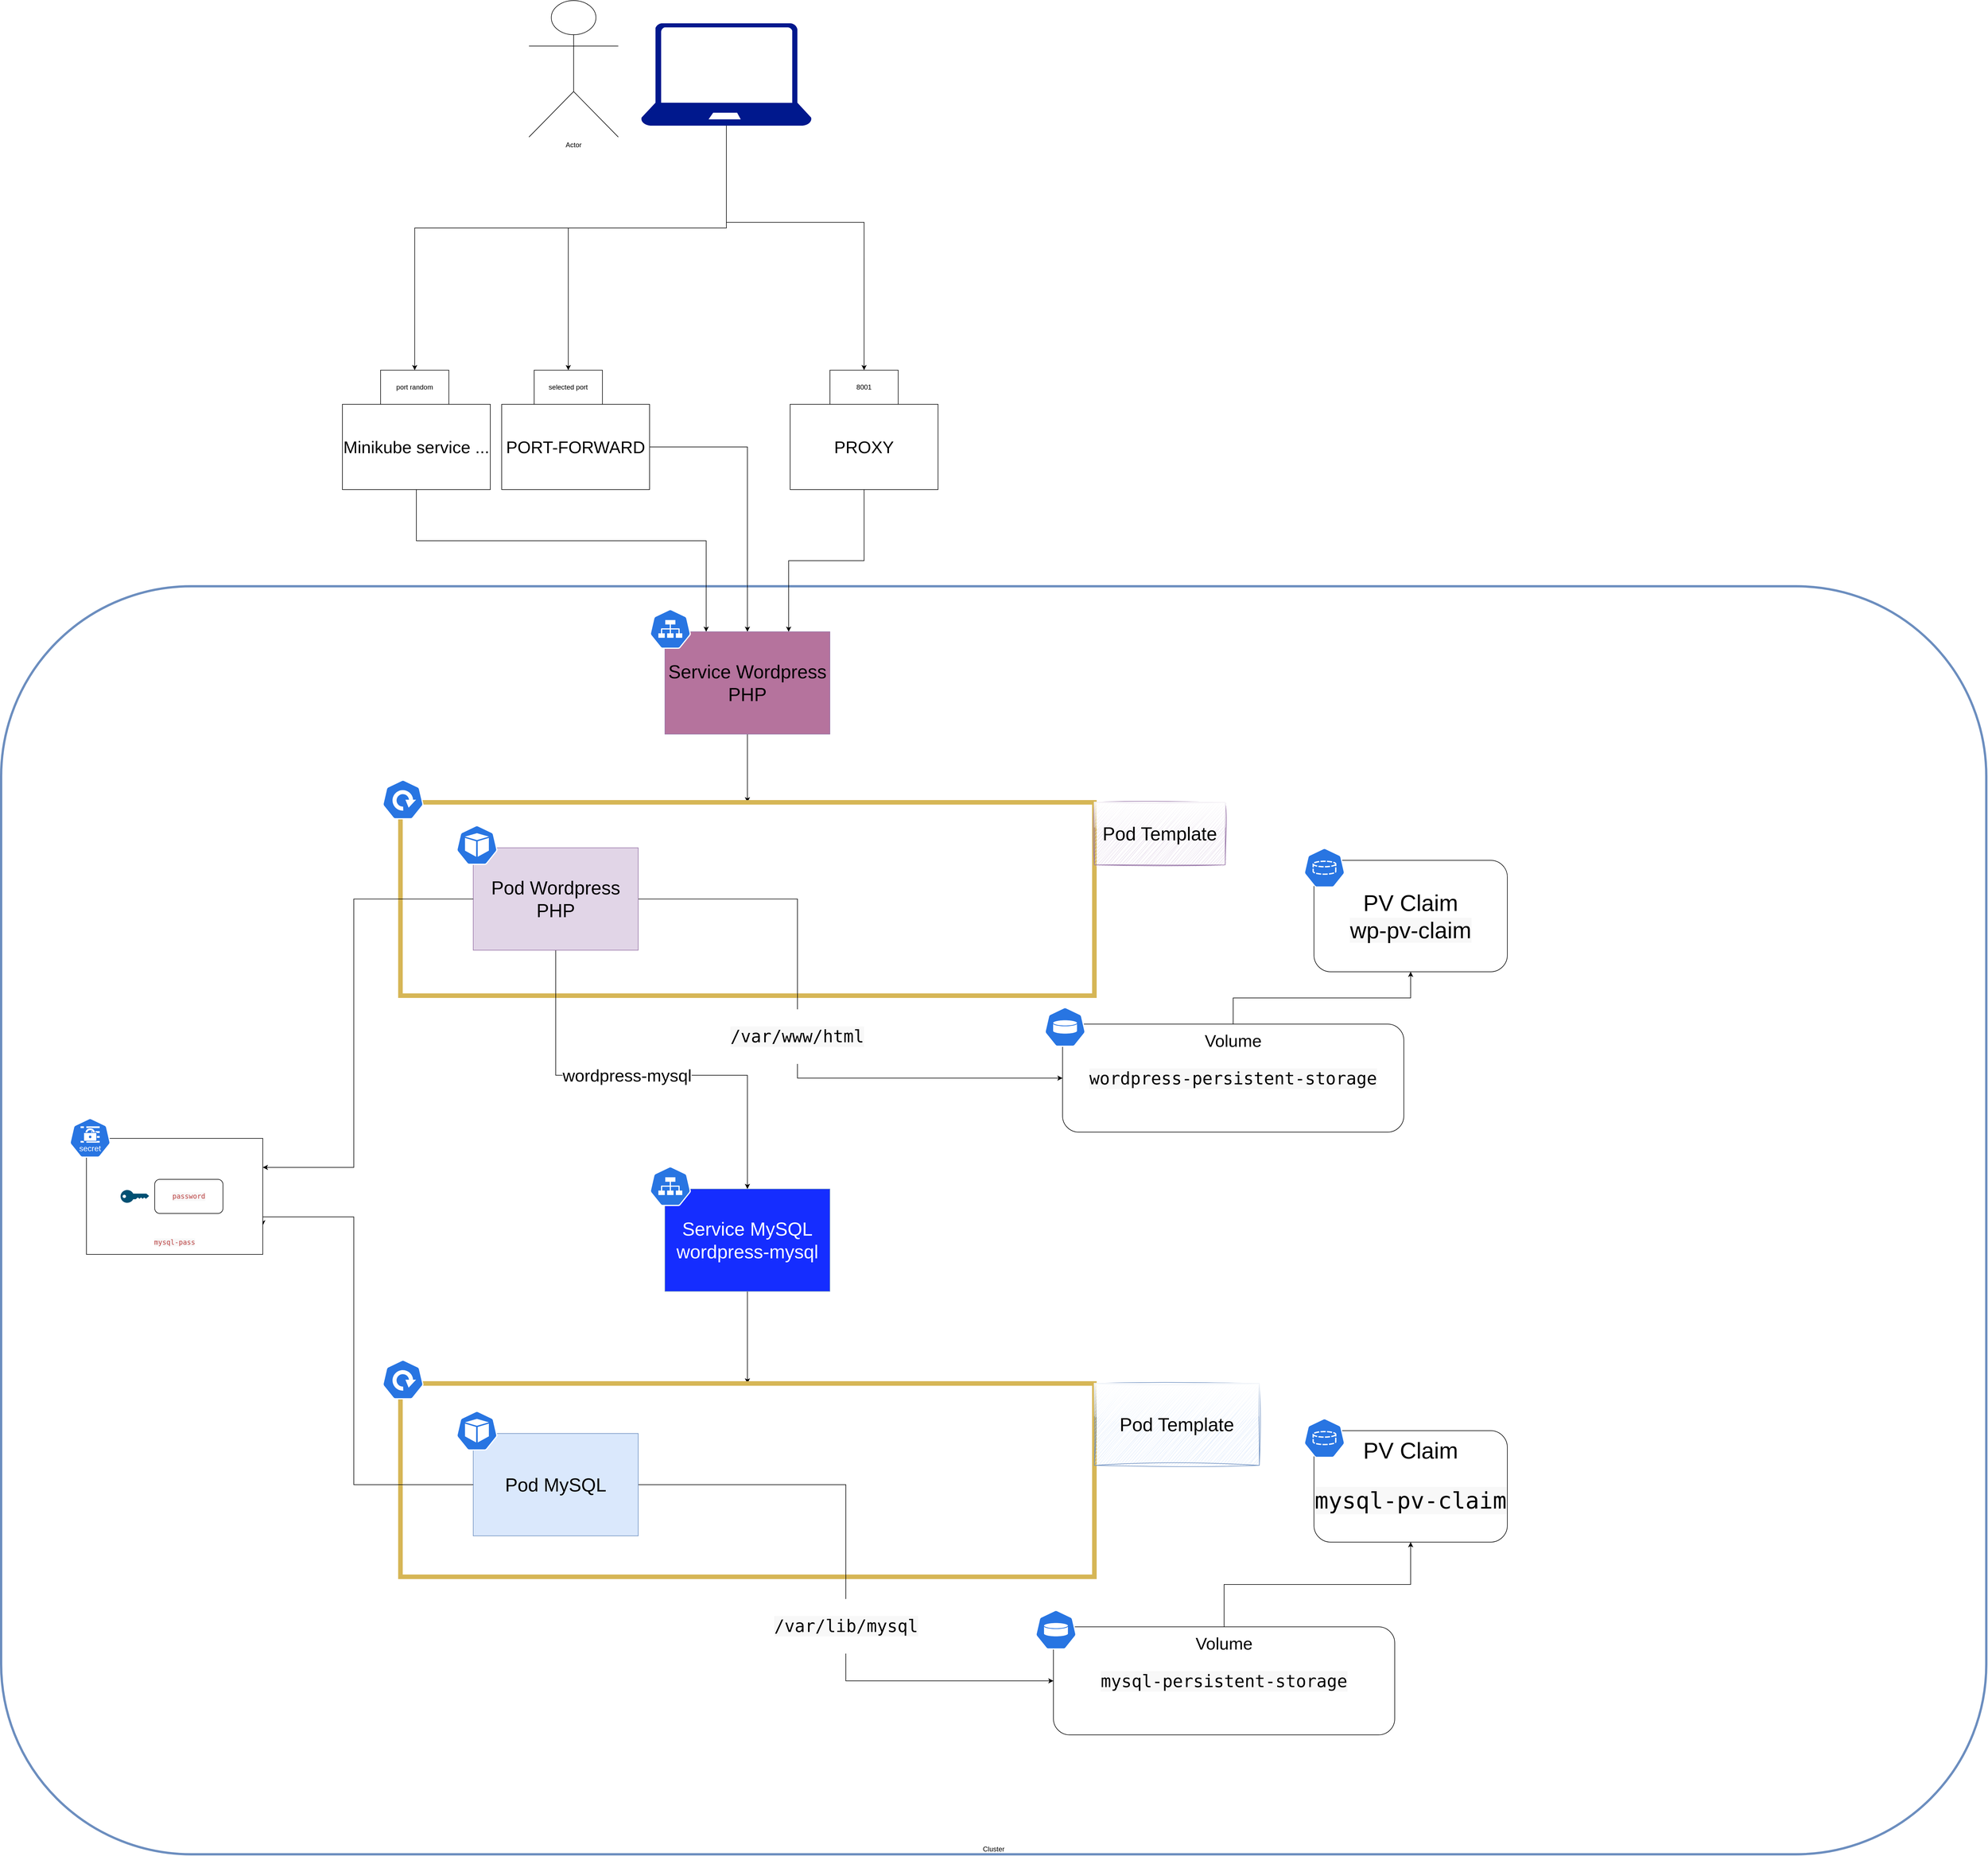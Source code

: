 <mxfile version="27.0.9">
  <diagram name="Page-1" id="viqczqShVoEzVBy3qoHJ">
    <mxGraphModel dx="2963" dy="5275" grid="1" gridSize="10" guides="1" tooltips="1" connect="1" arrows="1" fold="1" page="1" pageScale="1" pageWidth="1169" pageHeight="827" math="0" shadow="0">
      <root>
        <mxCell id="0" />
        <mxCell id="1" parent="0" />
        <mxCell id="2mbNPDo5h_TuIW9_OA9t-41" value="Cluster" style="rounded=1;whiteSpace=wrap;html=1;fillColor=none;strokeColor=#6c8ebf;strokeWidth=4;verticalAlign=bottom;" vertex="1" parent="1">
          <mxGeometry x="2180" y="-1100" width="3490" height="2230" as="geometry" />
        </mxCell>
        <mxCell id="2mbNPDo5h_TuIW9_OA9t-47" style="edgeStyle=orthogonalEdgeStyle;rounded=0;orthogonalLoop=1;jettySize=auto;html=1;entryX=0.75;entryY=0;entryDx=0;entryDy=0;" edge="1" parent="1" source="DeHTJNHGIXKyEyiTh7xm-11" target="2mbNPDo5h_TuIW9_OA9t-1">
          <mxGeometry relative="1" as="geometry" />
        </mxCell>
        <mxCell id="DeHTJNHGIXKyEyiTh7xm-11" value="PROXY" style="rounded=0;whiteSpace=wrap;html=1;fontSize=30;" parent="1" vertex="1">
          <mxGeometry x="3567.08" y="-1420" width="260" height="150" as="geometry" />
        </mxCell>
        <mxCell id="DeHTJNHGIXKyEyiTh7xm-12" value="8001" style="rounded=0;whiteSpace=wrap;html=1;" parent="1" vertex="1">
          <mxGeometry x="3637.08" y="-1480" width="120" height="60" as="geometry" />
        </mxCell>
        <mxCell id="DeHTJNHGIXKyEyiTh7xm-26" value="Actor" style="shape=umlActor;verticalLabelPosition=bottom;verticalAlign=top;html=1;outlineConnect=0;" parent="1" vertex="1">
          <mxGeometry x="3107.96" y="-2130" width="157" height="240" as="geometry" />
        </mxCell>
        <mxCell id="2mbNPDo5h_TuIW9_OA9t-42" style="edgeStyle=orthogonalEdgeStyle;rounded=0;orthogonalLoop=1;jettySize=auto;html=1;entryX=0.5;entryY=0;entryDx=0;entryDy=0;" edge="1" parent="1" source="DeHTJNHGIXKyEyiTh7xm-27" target="D6wJzif5LY3Q9ZG8cFxP-8">
          <mxGeometry relative="1" as="geometry">
            <Array as="points">
              <mxPoint x="3455" y="-1730" />
              <mxPoint x="2907" y="-1730" />
            </Array>
          </mxGeometry>
        </mxCell>
        <mxCell id="2mbNPDo5h_TuIW9_OA9t-43" style="edgeStyle=orthogonalEdgeStyle;rounded=0;orthogonalLoop=1;jettySize=auto;html=1;entryX=0.5;entryY=0;entryDx=0;entryDy=0;" edge="1" parent="1" source="DeHTJNHGIXKyEyiTh7xm-27" target="D6wJzif5LY3Q9ZG8cFxP-7">
          <mxGeometry relative="1" as="geometry">
            <Array as="points">
              <mxPoint x="3455" y="-1730" />
              <mxPoint x="3177" y="-1730" />
            </Array>
          </mxGeometry>
        </mxCell>
        <mxCell id="2mbNPDo5h_TuIW9_OA9t-44" style="edgeStyle=orthogonalEdgeStyle;rounded=0;orthogonalLoop=1;jettySize=auto;html=1;entryX=0.5;entryY=0;entryDx=0;entryDy=0;" edge="1" parent="1" source="DeHTJNHGIXKyEyiTh7xm-27" target="DeHTJNHGIXKyEyiTh7xm-12">
          <mxGeometry relative="1" as="geometry">
            <Array as="points">
              <mxPoint x="3455" y="-1740" />
              <mxPoint x="3697" y="-1740" />
            </Array>
          </mxGeometry>
        </mxCell>
        <mxCell id="DeHTJNHGIXKyEyiTh7xm-27" value="" style="sketch=0;aspect=fixed;pointerEvents=1;shadow=0;dashed=0;html=1;strokeColor=none;labelPosition=center;verticalLabelPosition=bottom;verticalAlign=top;align=center;fillColor=#00188D;shape=mxgraph.azure.laptop" parent="1" vertex="1">
          <mxGeometry x="3304.96" y="-2090" width="300" height="180" as="geometry" />
        </mxCell>
        <mxCell id="2mbNPDo5h_TuIW9_OA9t-46" style="edgeStyle=orthogonalEdgeStyle;rounded=0;orthogonalLoop=1;jettySize=auto;html=1;entryX=0.5;entryY=0;entryDx=0;entryDy=0;" edge="1" parent="1" source="D6wJzif5LY3Q9ZG8cFxP-5" target="2mbNPDo5h_TuIW9_OA9t-1">
          <mxGeometry relative="1" as="geometry" />
        </mxCell>
        <mxCell id="D6wJzif5LY3Q9ZG8cFxP-5" value="PORT-FORWARD" style="rounded=0;whiteSpace=wrap;html=1;fontSize=30;" parent="1" vertex="1">
          <mxGeometry x="3060" y="-1420" width="260" height="150" as="geometry" />
        </mxCell>
        <mxCell id="2mbNPDo5h_TuIW9_OA9t-45" style="edgeStyle=orthogonalEdgeStyle;rounded=0;orthogonalLoop=1;jettySize=auto;html=1;entryX=0.25;entryY=0;entryDx=0;entryDy=0;" edge="1" parent="1" source="D6wJzif5LY3Q9ZG8cFxP-6" target="2mbNPDo5h_TuIW9_OA9t-1">
          <mxGeometry relative="1" as="geometry">
            <mxPoint x="3490" y="-1170.0" as="targetPoint" />
            <Array as="points">
              <mxPoint x="2910" y="-1180" />
              <mxPoint x="3420" y="-1180" />
            </Array>
          </mxGeometry>
        </mxCell>
        <mxCell id="D6wJzif5LY3Q9ZG8cFxP-6" value="Minikube service ..." style="rounded=0;whiteSpace=wrap;html=1;fontSize=30;" parent="1" vertex="1">
          <mxGeometry x="2780" y="-1420" width="260" height="150" as="geometry" />
        </mxCell>
        <mxCell id="D6wJzif5LY3Q9ZG8cFxP-7" value="selected port" style="rounded=0;whiteSpace=wrap;html=1;" parent="1" vertex="1">
          <mxGeometry x="3117.08" y="-1480" width="120" height="60" as="geometry" />
        </mxCell>
        <mxCell id="D6wJzif5LY3Q9ZG8cFxP-8" value="port random" style="rounded=0;whiteSpace=wrap;html=1;" parent="1" vertex="1">
          <mxGeometry x="2847.08" y="-1480" width="120" height="60" as="geometry" />
        </mxCell>
        <mxCell id="2mbNPDo5h_TuIW9_OA9t-5" style="edgeStyle=orthogonalEdgeStyle;rounded=0;orthogonalLoop=1;jettySize=auto;html=1;entryX=0.5;entryY=0;entryDx=0;entryDy=0;" edge="1" parent="1" source="2mbNPDo5h_TuIW9_OA9t-1" target="2mbNPDo5h_TuIW9_OA9t-2">
          <mxGeometry relative="1" as="geometry" />
        </mxCell>
        <mxCell id="2mbNPDo5h_TuIW9_OA9t-1" value="&lt;span style=&quot;font-size: 33px;&quot;&gt;Service Wordpress PHP&lt;/span&gt;" style="rounded=0;whiteSpace=wrap;html=1;fillColor=#B5739D;strokeColor=#9673a6;" vertex="1" parent="1">
          <mxGeometry x="3347" y="-1020" width="290" height="180" as="geometry" />
        </mxCell>
        <mxCell id="2mbNPDo5h_TuIW9_OA9t-2" value="" style="rounded=0;whiteSpace=wrap;html=1;fillColor=none;strokeColor=#d6b656;strokeWidth=8;" vertex="1" parent="1">
          <mxGeometry x="2882" y="-720" width="1220" height="340" as="geometry" />
        </mxCell>
        <mxCell id="2mbNPDo5h_TuIW9_OA9t-3" value="&lt;span style=&quot;font-size: 33px;&quot;&gt;Pod Template&lt;/span&gt;" style="rounded=0;whiteSpace=wrap;html=1;fillColor=#e1d5e7;strokeColor=#9673a6;glass=1;sketch=1;curveFitting=1;jiggle=2;" vertex="1" parent="1">
          <mxGeometry x="4102" y="-720" width="230" height="110" as="geometry" />
        </mxCell>
        <mxCell id="2mbNPDo5h_TuIW9_OA9t-15" style="edgeStyle=orthogonalEdgeStyle;rounded=0;orthogonalLoop=1;jettySize=auto;html=1;entryX=0.5;entryY=0;entryDx=0;entryDy=0;" edge="1" parent="1" source="2mbNPDo5h_TuIW9_OA9t-4" target="2mbNPDo5h_TuIW9_OA9t-8">
          <mxGeometry relative="1" as="geometry">
            <Array as="points">
              <mxPoint x="3155" y="-240" />
              <mxPoint x="3492" y="-240" />
            </Array>
          </mxGeometry>
        </mxCell>
        <mxCell id="2mbNPDo5h_TuIW9_OA9t-16" value="wordpress-mysql" style="edgeLabel;html=1;align=center;verticalAlign=middle;resizable=0;points=[];fontSize=30;" vertex="1" connectable="0" parent="2mbNPDo5h_TuIW9_OA9t-15">
          <mxGeometry x="-0.09" relative="1" as="geometry">
            <mxPoint as="offset" />
          </mxGeometry>
        </mxCell>
        <mxCell id="2mbNPDo5h_TuIW9_OA9t-35" style="edgeStyle=orthogonalEdgeStyle;rounded=0;orthogonalLoop=1;jettySize=auto;html=1;entryX=0;entryY=0.5;entryDx=0;entryDy=0;" edge="1" parent="1" source="2mbNPDo5h_TuIW9_OA9t-4" target="2mbNPDo5h_TuIW9_OA9t-33">
          <mxGeometry relative="1" as="geometry">
            <Array as="points">
              <mxPoint x="3580" y="-550" />
              <mxPoint x="3580" y="-235" />
            </Array>
          </mxGeometry>
        </mxCell>
        <mxCell id="2mbNPDo5h_TuIW9_OA9t-39" value="&lt;pre tabindex=&quot;0&quot; style=&quot;background-color:#f8f8f8;-moz-tab-size:4;-o-tab-size:4;tab-size:4&quot;&gt;&lt;code class=&quot;language-yaml&quot; data-lang=&quot;yaml&quot;&gt;&lt;span style=&quot;display:flex&quot;&gt;/var/www/html&lt;span style=&quot;color:#bbb&quot;&gt;&lt;/span&gt;&lt;/span&gt;&lt;/code&gt;&lt;/pre&gt;" style="edgeLabel;html=1;align=center;verticalAlign=middle;resizable=0;points=[];fontSize=30;" vertex="1" connectable="0" parent="2mbNPDo5h_TuIW9_OA9t-35">
          <mxGeometry x="-0.021" y="-1" relative="1" as="geometry">
            <mxPoint y="1" as="offset" />
          </mxGeometry>
        </mxCell>
        <mxCell id="2mbNPDo5h_TuIW9_OA9t-4" value="&lt;span style=&quot;font-size: 33px;&quot;&gt;Pod Wordpress PHP&lt;/span&gt;" style="rounded=0;whiteSpace=wrap;html=1;fillColor=#e1d5e7;strokeColor=#9673a6;" vertex="1" parent="1">
          <mxGeometry x="3010" y="-640" width="290" height="180" as="geometry" />
        </mxCell>
        <mxCell id="2mbNPDo5h_TuIW9_OA9t-6" value="" style="aspect=fixed;sketch=0;html=1;dashed=0;whitespace=wrap;verticalLabelPosition=bottom;verticalAlign=top;fillColor=#2875E2;strokeColor=#ffffff;points=[[0.005,0.63,0],[0.1,0.2,0],[0.9,0.2,0],[0.5,0,0],[0.995,0.63,0],[0.72,0.99,0],[0.5,1,0],[0.28,0.99,0]];shape=mxgraph.kubernetes.icon2;prIcon=pod" vertex="1" parent="1">
          <mxGeometry x="2980" y="-680" width="72.92" height="70" as="geometry" />
        </mxCell>
        <mxCell id="2mbNPDo5h_TuIW9_OA9t-7" value="" style="aspect=fixed;sketch=0;html=1;dashed=0;whitespace=wrap;verticalLabelPosition=bottom;verticalAlign=top;fillColor=#2875E2;strokeColor=#ffffff;points=[[0.005,0.63,0],[0.1,0.2,0],[0.9,0.2,0],[0.5,0,0],[0.995,0.63,0],[0.72,0.99,0],[0.5,1,0],[0.28,0.99,0]];shape=mxgraph.kubernetes.icon2;prIcon=svc" vertex="1" parent="1">
          <mxGeometry x="3320" y="-1060" width="72.92" height="70" as="geometry" />
        </mxCell>
        <mxCell id="2mbNPDo5h_TuIW9_OA9t-10" style="edgeStyle=orthogonalEdgeStyle;rounded=0;orthogonalLoop=1;jettySize=auto;html=1;entryX=0.5;entryY=0;entryDx=0;entryDy=0;" edge="1" parent="1" source="2mbNPDo5h_TuIW9_OA9t-8" target="2mbNPDo5h_TuIW9_OA9t-9">
          <mxGeometry relative="1" as="geometry" />
        </mxCell>
        <mxCell id="2mbNPDo5h_TuIW9_OA9t-8" value="&lt;span style=&quot;font-size: 33px;&quot;&gt;Service MySQL&lt;/span&gt;&lt;div&gt;&lt;span style=&quot;font-size: 33px;&quot;&gt;wordpress-mysql&lt;/span&gt;&lt;/div&gt;" style="rounded=0;whiteSpace=wrap;html=1;fillColor=#152DFF;strokeColor=#6c8ebf;fontColor=#FFFFFF;" vertex="1" parent="1">
          <mxGeometry x="3347" y="-40" width="290" height="180" as="geometry" />
        </mxCell>
        <mxCell id="2mbNPDo5h_TuIW9_OA9t-9" value="" style="rounded=0;whiteSpace=wrap;html=1;fillColor=none;strokeColor=#d6b656;strokeWidth=8;" vertex="1" parent="1">
          <mxGeometry x="2882" y="302" width="1220" height="340" as="geometry" />
        </mxCell>
        <mxCell id="2mbNPDo5h_TuIW9_OA9t-37" style="edgeStyle=orthogonalEdgeStyle;rounded=0;orthogonalLoop=1;jettySize=auto;html=1;entryX=0;entryY=0.5;entryDx=0;entryDy=0;" edge="1" parent="1" source="2mbNPDo5h_TuIW9_OA9t-11" target="2mbNPDo5h_TuIW9_OA9t-32">
          <mxGeometry relative="1" as="geometry" />
        </mxCell>
        <mxCell id="2mbNPDo5h_TuIW9_OA9t-40" value="&lt;pre tabindex=&quot;0&quot; style=&quot;background-color:#f8f8f8;-moz-tab-size:4;-o-tab-size:4;tab-size:4&quot;&gt;&lt;code class=&quot;language-yaml&quot; data-lang=&quot;yaml&quot;&gt;&lt;span style=&quot;display:flex&quot;&gt;/var/lib/mysql&lt;/span&gt;&lt;/code&gt;&lt;/pre&gt;" style="edgeLabel;html=1;align=center;verticalAlign=middle;resizable=0;points=[];fontSize=30;" vertex="1" connectable="0" parent="2mbNPDo5h_TuIW9_OA9t-37">
          <mxGeometry x="0.138" relative="1" as="geometry">
            <mxPoint y="1" as="offset" />
          </mxGeometry>
        </mxCell>
        <mxCell id="2mbNPDo5h_TuIW9_OA9t-11" value="&lt;span style=&quot;font-size: 33px;&quot;&gt;Pod MySQL&lt;/span&gt;" style="rounded=0;whiteSpace=wrap;html=1;fillColor=#dae8fc;strokeColor=#6c8ebf;" vertex="1" parent="1">
          <mxGeometry x="3010" y="390" width="290" height="180" as="geometry" />
        </mxCell>
        <mxCell id="2mbNPDo5h_TuIW9_OA9t-12" value="" style="aspect=fixed;sketch=0;html=1;dashed=0;whitespace=wrap;verticalLabelPosition=bottom;verticalAlign=top;fillColor=#2875E2;strokeColor=#ffffff;points=[[0.005,0.63,0],[0.1,0.2,0],[0.9,0.2,0],[0.5,0,0],[0.995,0.63,0],[0.72,0.99,0],[0.5,1,0],[0.28,0.99,0]];shape=mxgraph.kubernetes.icon2;prIcon=pod" vertex="1" parent="1">
          <mxGeometry x="2980" y="350" width="72.92" height="70" as="geometry" />
        </mxCell>
        <mxCell id="2mbNPDo5h_TuIW9_OA9t-13" value="" style="aspect=fixed;sketch=0;html=1;dashed=0;whitespace=wrap;verticalLabelPosition=bottom;verticalAlign=top;fillColor=#2875E2;strokeColor=#ffffff;points=[[0.005,0.63,0],[0.1,0.2,0],[0.9,0.2,0],[0.5,0,0],[0.995,0.63,0],[0.72,0.99,0],[0.5,1,0],[0.28,0.99,0]];shape=mxgraph.kubernetes.icon2;prIcon=deploy" vertex="1" parent="1">
          <mxGeometry x="2850" y="-760" width="72.92" height="70" as="geometry" />
        </mxCell>
        <mxCell id="2mbNPDo5h_TuIW9_OA9t-14" value="" style="aspect=fixed;sketch=0;html=1;dashed=0;whitespace=wrap;verticalLabelPosition=bottom;verticalAlign=top;fillColor=#2875E2;strokeColor=#ffffff;points=[[0.005,0.63,0],[0.1,0.2,0],[0.9,0.2,0],[0.5,0,0],[0.995,0.63,0],[0.72,0.99,0],[0.5,1,0],[0.28,0.99,0]];shape=mxgraph.kubernetes.icon2;prIcon=deploy" vertex="1" parent="1">
          <mxGeometry x="2850" y="260" width="72.92" height="70" as="geometry" />
        </mxCell>
        <mxCell id="2mbNPDo5h_TuIW9_OA9t-17" value="&lt;span style=&quot;font-size: 33px;&quot;&gt;Pod Template&lt;/span&gt;" style="rounded=0;whiteSpace=wrap;html=1;fillColor=#dae8fc;strokeColor=#6c8ebf;glass=1;sketch=1;curveFitting=1;jiggle=2;" vertex="1" parent="1">
          <mxGeometry x="4102" y="302" width="290" height="144" as="geometry" />
        </mxCell>
        <mxCell id="2mbNPDo5h_TuIW9_OA9t-22" value="" style="aspect=fixed;sketch=0;html=1;dashed=0;whitespace=wrap;verticalLabelPosition=bottom;verticalAlign=top;fillColor=#2875E2;strokeColor=#ffffff;points=[[0.005,0.63,0],[0.1,0.2,0],[0.9,0.2,0],[0.5,0,0],[0.995,0.63,0],[0.72,0.99,0],[0.5,1,0],[0.28,0.99,0]];shape=mxgraph.kubernetes.icon2;prIcon=svc" vertex="1" parent="1">
          <mxGeometry x="3320" y="-80" width="72.92" height="70" as="geometry" />
        </mxCell>
        <mxCell id="2mbNPDo5h_TuIW9_OA9t-26" style="rounded=0;orthogonalLoop=1;jettySize=auto;html=1;entryX=1;entryY=0.25;entryDx=0;entryDy=0;edgeStyle=orthogonalEdgeStyle;" edge="1" parent="1" source="2mbNPDo5h_TuIW9_OA9t-4" target="2mbNPDo5h_TuIW9_OA9t-23">
          <mxGeometry relative="1" as="geometry">
            <Array as="points">
              <mxPoint x="2800" y="-550" />
              <mxPoint x="2800" y="-78" />
            </Array>
          </mxGeometry>
        </mxCell>
        <mxCell id="2mbNPDo5h_TuIW9_OA9t-27" style="edgeStyle=orthogonalEdgeStyle;rounded=0;orthogonalLoop=1;jettySize=auto;html=1;entryX=1;entryY=0.75;entryDx=0;entryDy=0;" edge="1" parent="1" source="2mbNPDo5h_TuIW9_OA9t-11" target="2mbNPDo5h_TuIW9_OA9t-23">
          <mxGeometry relative="1" as="geometry">
            <Array as="points">
              <mxPoint x="2800" y="480" />
              <mxPoint x="2800" y="9" />
              <mxPoint x="2640" y="9" />
            </Array>
          </mxGeometry>
        </mxCell>
        <mxCell id="2mbNPDo5h_TuIW9_OA9t-28" value="" style="group" vertex="1" connectable="0" parent="1">
          <mxGeometry x="2300" y="-165" width="340" height="240" as="geometry" />
        </mxCell>
        <mxCell id="2mbNPDo5h_TuIW9_OA9t-23" value="&lt;pre style=&quot;background-color:#f8f8f8;-moz-tab-size:4;-o-tab-size:4;tab-size:4&quot; tabindex=&quot;0&quot;&gt;&lt;code data-lang=&quot;shell&quot; class=&quot;language-shell&quot;&gt;&lt;span style=&quot;display:flex&quot;&gt;&lt;span style=&quot;color:#b44&quot;&gt;mysql-pass&lt;/span&gt;&lt;/span&gt;&lt;/code&gt;&lt;/pre&gt;" style="rounded=0;whiteSpace=wrap;html=1;verticalAlign=bottom;" vertex="1" parent="2mbNPDo5h_TuIW9_OA9t-28">
          <mxGeometry x="30" y="36" width="310" height="204" as="geometry" />
        </mxCell>
        <mxCell id="2mbNPDo5h_TuIW9_OA9t-20" value="" style="aspect=fixed;sketch=0;html=1;dashed=0;whitespace=wrap;verticalLabelPosition=bottom;verticalAlign=top;fillColor=#2875E2;strokeColor=#ffffff;points=[[0.005,0.63,0],[0.1,0.2,0],[0.9,0.2,0],[0.5,0,0],[0.995,0.63,0],[0.72,0.99,0],[0.5,1,0],[0.28,0.99,0]];shape=mxgraph.kubernetes.icon2;kubernetesLabel=1;prIcon=secret" vertex="1" parent="2mbNPDo5h_TuIW9_OA9t-28">
          <mxGeometry width="72.92" height="70" as="geometry" />
        </mxCell>
        <mxCell id="2mbNPDo5h_TuIW9_OA9t-24" value="" style="points=[[0,0.5,0],[0.24,0,0],[0.5,0.28,0],[0.995,0.475,0],[0.5,0.72,0],[0.24,1,0]];verticalLabelPosition=bottom;sketch=0;html=1;verticalAlign=top;aspect=fixed;align=center;pointerEvents=1;shape=mxgraph.cisco19.key;fillColor=#005073;strokeColor=none;" vertex="1" parent="2mbNPDo5h_TuIW9_OA9t-28">
          <mxGeometry x="90" y="126.75" width="50" height="22.5" as="geometry" />
        </mxCell>
        <mxCell id="2mbNPDo5h_TuIW9_OA9t-25" value="&lt;pre style=&quot;background-color:#f8f8f8;-moz-tab-size:4;-o-tab-size:4;tab-size:4&quot; tabindex=&quot;0&quot;&gt;&lt;code data-lang=&quot;shell&quot; class=&quot;language-shell&quot;&gt;&lt;span style=&quot;display:flex&quot;&gt;&lt;span style=&quot;color:#b44&quot;&gt;password&lt;/span&gt;&lt;/span&gt;&lt;/code&gt;&lt;/pre&gt;" style="rounded=1;whiteSpace=wrap;html=1;" vertex="1" parent="2mbNPDo5h_TuIW9_OA9t-28">
          <mxGeometry x="150" y="108" width="120" height="60" as="geometry" />
        </mxCell>
        <mxCell id="2mbNPDo5h_TuIW9_OA9t-29" value="PV Claim&lt;div&gt;&lt;pre style=&quot;background-color:#f8f8f8;-moz-tab-size:4;-o-tab-size:4;tab-size:4&quot; tabindex=&quot;0&quot;&gt;&lt;code data-lang=&quot;yaml&quot; class=&quot;language-yaml&quot;&gt;&lt;span style=&quot;display:flex&quot;&gt;mysql-pv-claim&lt;span style=&quot;color:#bbb&quot;&gt;&lt;/span&gt;&lt;/span&gt;&lt;/code&gt;&lt;/pre&gt;&lt;/div&gt;" style="rounded=1;whiteSpace=wrap;html=1;fontSize=40;" vertex="1" parent="1">
          <mxGeometry x="4488" y="385" width="340" height="196" as="geometry" />
        </mxCell>
        <mxCell id="2mbNPDo5h_TuIW9_OA9t-19" value="" style="aspect=fixed;sketch=0;html=1;dashed=0;whitespace=wrap;verticalLabelPosition=bottom;verticalAlign=top;fillColor=#2875E2;strokeColor=#ffffff;points=[[0.005,0.63,0],[0.1,0.2,0],[0.9,0.2,0],[0.5,0,0],[0.995,0.63,0],[0.72,0.99,0],[0.5,1,0],[0.28,0.99,0]];shape=mxgraph.kubernetes.icon2;prIcon=pvc" vertex="1" parent="1">
          <mxGeometry x="4470" y="363" width="72.92" height="70" as="geometry" />
        </mxCell>
        <mxCell id="2mbNPDo5h_TuIW9_OA9t-30" value="PV Claim&lt;div&gt;&lt;span style=&quot;background-color: rgb(248, 248, 248); color: light-dark(rgb(0, 0, 0), rgb(255, 255, 255));&quot;&gt;wp-pv-claim&lt;/span&gt;&lt;/div&gt;" style="rounded=1;whiteSpace=wrap;html=1;fontSize=40;" vertex="1" parent="1">
          <mxGeometry x="4488" y="-618" width="340" height="196" as="geometry" />
        </mxCell>
        <mxCell id="2mbNPDo5h_TuIW9_OA9t-31" value="" style="aspect=fixed;sketch=0;html=1;dashed=0;whitespace=wrap;verticalLabelPosition=bottom;verticalAlign=top;fillColor=#2875E2;strokeColor=#ffffff;points=[[0.005,0.63,0],[0.1,0.2,0],[0.9,0.2,0],[0.5,0,0],[0.995,0.63,0],[0.72,0.99,0],[0.5,1,0],[0.28,0.99,0]];shape=mxgraph.kubernetes.icon2;prIcon=pvc" vertex="1" parent="1">
          <mxGeometry x="4470" y="-640" width="72.92" height="70" as="geometry" />
        </mxCell>
        <mxCell id="2mbNPDo5h_TuIW9_OA9t-38" style="edgeStyle=orthogonalEdgeStyle;rounded=0;orthogonalLoop=1;jettySize=auto;html=1;entryX=0.5;entryY=1;entryDx=0;entryDy=0;" edge="1" parent="1" source="2mbNPDo5h_TuIW9_OA9t-32" target="2mbNPDo5h_TuIW9_OA9t-29">
          <mxGeometry relative="1" as="geometry" />
        </mxCell>
        <mxCell id="2mbNPDo5h_TuIW9_OA9t-32" value="Volume&lt;div&gt;&lt;pre style=&quot;background-color:#f8f8f8;-moz-tab-size:4;-o-tab-size:4;tab-size:4&quot; tabindex=&quot;0&quot;&gt;&lt;code data-lang=&quot;yaml&quot; class=&quot;language-yaml&quot;&gt;&lt;span style=&quot;display:flex&quot;&gt;mysql-persistent-storage&lt;/span&gt;&lt;/code&gt;&lt;/pre&gt;&lt;div&gt;&lt;span style=&quot;color: rgba(0, 0, 0, 0); font-family: monospace; font-size: 0px; text-align: start; text-wrap-mode: nowrap;&quot;&gt;%3CmxGraphModel%3E%3Croot%3E%3CmxCell%20id%3D%220%22%2F%3E%3CmxCell%20id%3D%221%22%20parent%3D%220%22%2F%3E%3CmxCell%20id%3D%222%22%20value%3D%22PV%20Claim%26lt%3Bdiv%26gt%3B%26lt%3Bspan%20style%3D%26quot%3Bbackground-color%3A%20rgb(248%2C%20248%2C%20248)%3B%20color%3A%20light-dark(rgb(0%2C%200%2C%200)%2C%20rgb(255%2C%20255%2C%20255))%3B%26quot%3B%26gt%3Bwp-pv-claim%26lt%3B%2Fspan%26gt%3B%26lt%3B%2Fdiv%26gt%3B%22%20style%3D%22rounded%3D1%3BwhiteSpace%3Dwrap%3Bhtml%3D1%3BfontSize%3D40%3B%22%20vertex%3D%221%22%20parent%3D%221%22%3E%3CmxGeometry%20x%3D%224488%22%20y%3D%22-618%22%20width%3D%22340%22%20height%3D%22196%22%20as%3D%22geometry%22%2F%3E%3C%2FmxCell%3E%3C%2Froot%3E%3C%2FmxGraphModel%3E&lt;/span&gt;&lt;span style=&quot;color: rgba(0, 0, 0, 0); font-family: monospace; font-size: 0px; text-align: start; text-wrap-mode: nowrap; background-color: transparent;&quot;&gt;%3CmxGraphModel%3E%3Croot%3E%3CmxCell%20id%3D%220%22%2F%3E%3CmxCell%20id%3D%221%22%20parent%3D%220%22%2F%3E%3CmxCell%20id%3D%222%22%20value%3D%22PV%20Claim%26lt%3Bdiv%26gt%3B%26lt%3Bspan%20style%3D%26quot%3Bbackground-color%3A%20rgb(248%2C%20248%2C%20248)%3B%20color%3A%20light-dark(rgb(0%2C%200%2C%200)%2C%20rgb(255%2C%20255%2C%20255))%3B%26quot%3B%26gt%3Bwp-pv-claim%26lt%3B%2Fspan%26gt%3B%26lt%3B%2Fdiv%26gt%3B%22%20style%3D%22rounded%3D1%3BwhiteSpace%3Dwrap%3Bhtml%3D1%3BfontSize%3D40%3B%22%20vertex%3D%221%22%20parent%3D%221%22%3E%3CmxGeometry%20x%3D%224488%22%20y%3D%22-618%22%20width%3D%22340%22%20height%3D%22196%22%20as%3D%22geometry%22%2F%3E%3C%2FmxCell%3E%3C%2Froot%3E%3C%2FmxGraphModel&lt;/span&gt;&lt;/div&gt;&lt;div&gt;&lt;span style=&quot;color: rgba(0, 0, 0, 0); font-family: monospace; font-size: 0px; text-align: start; text-wrap-mode: nowrap; background-color: transparent;&quot;&gt;&lt;pre style=&quot;background-color:#f8f8f8;-moz-tab-size:4;-o-tab-size:4;tab-size:4&quot; tabindex=&quot;0&quot;&gt;&lt;code data-lang=&quot;yaml&quot; class=&quot;language-yaml&quot;&gt;&lt;span style=&quot;display:flex&quot;&gt;mysql-persistent-storage&lt;/span&gt;&lt;/code&gt;&lt;/pre&gt;&lt;/span&gt;&lt;/div&gt;&lt;/div&gt;" style="rounded=1;whiteSpace=wrap;html=1;fontSize=30;" vertex="1" parent="1">
          <mxGeometry x="4030" y="730" width="600" height="190" as="geometry" />
        </mxCell>
        <mxCell id="2mbNPDo5h_TuIW9_OA9t-18" value="" style="aspect=fixed;sketch=0;html=1;dashed=0;whitespace=wrap;verticalLabelPosition=bottom;verticalAlign=top;fillColor=#2875E2;strokeColor=#ffffff;points=[[0.005,0.63,0],[0.1,0.2,0],[0.9,0.2,0],[0.5,0,0],[0.995,0.63,0],[0.72,0.99,0],[0.5,1,0],[0.28,0.99,0]];shape=mxgraph.kubernetes.icon2;prIcon=pv" vertex="1" parent="1">
          <mxGeometry x="3998" y="700" width="72.92" height="70" as="geometry" />
        </mxCell>
        <mxCell id="2mbNPDo5h_TuIW9_OA9t-36" style="edgeStyle=orthogonalEdgeStyle;rounded=0;orthogonalLoop=1;jettySize=auto;html=1;entryX=0.5;entryY=1;entryDx=0;entryDy=0;" edge="1" parent="1" source="2mbNPDo5h_TuIW9_OA9t-33" target="2mbNPDo5h_TuIW9_OA9t-30">
          <mxGeometry relative="1" as="geometry" />
        </mxCell>
        <mxCell id="2mbNPDo5h_TuIW9_OA9t-33" value="Volume&lt;div&gt;&lt;pre style=&quot;background-color:#f8f8f8;-moz-tab-size:4;-o-tab-size:4;tab-size:4&quot; tabindex=&quot;0&quot;&gt;&lt;code data-lang=&quot;yaml&quot; class=&quot;language-yaml&quot;&gt;&lt;span style=&quot;display:flex&quot;&gt;wordpress-persistent-storage&lt;/span&gt;&lt;/code&gt;&lt;/pre&gt;&lt;div&gt;&lt;span style=&quot;color: rgba(0, 0, 0, 0); font-family: monospace; font-size: 0px; text-align: start; text-wrap-mode: nowrap;&quot;&gt;%3CmxGraphModel%3E%3Croot%3E%3CmxCell%20id%3D%220%22%2F%3E%3CmxCell%20id%3D%221%22%20parent%3D%220%22%2F%3E%3CmxCell%20id%3D%222%22%20value%3D%22PV%20Claim%26lt%3Bdiv%26gt%3B%26lt%3Bspan%20style%3D%26quot%3Bbackground-color%3A%20rgb(248%2C%20248%2C%20248)%3B%20color%3A%20light-dark(rgb(0%2C%200%2C%200)%2C%20rgb(255%2C%20255%2C%20255))%3B%26quot%3B%26gt%3Bwp-pv-claim%26lt%3B%2Fspan%26gt%3B%26lt%3B%2Fdiv%26gt%3B%22%20style%3D%22rounded%3D1%3BwhiteSpace%3Dwrap%3Bhtml%3D1%3BfontSize%3D40%3B%22%20vertex%3D%221%22%20parent%3D%221%22%3E%3CmxGeometry%20x%3D%224488%22%20y%3D%22-618%22%20width%3D%22340%22%20height%3D%22196%22%20as%3D%22geometry%22%2F%3E%3C%2FmxCell%3E%3C%2Froot%3E%3C%2FmxGraphModel%3E&lt;/span&gt;&lt;span style=&quot;color: rgba(0, 0, 0, 0); font-family: monospace; font-size: 0px; text-align: start; text-wrap-mode: nowrap; background-color: transparent;&quot;&gt;%3CmxGraphModel%3E%3Croot%3E%3CmxCell%20id%3D%220%22%2F%3E%3CmxCell%20id%3D%221%22%20parent%3D%220%22%2F%3E%3CmxCell%20id%3D%222%22%20value%3D%22PV%20Claim%26lt%3Bdiv%26gt%3B%26lt%3Bspan%20style%3D%26quot%3Bbackground-color%3A%20rgb(248%2C%20248%2C%20248)%3B%20color%3A%20light-dark(rgb(0%2C%200%2C%200)%2C%20rgb(255%2C%20255%2C%20255))%3B%26quot%3B%26gt%3Bwp-pv-claim%26lt%3B%2Fspan%26gt%3B%26lt%3B%2Fdiv%26gt%3B%22%20style%3D%22rounded%3D1%3BwhiteSpace%3Dwrap%3Bhtml%3D1%3BfontSize%3D40%3B%22%20vertex%3D%221%22%20parent%3D%221%22%3E%3CmxGeometry%20x%3D%224488%22%20y%3D%22-618%22%20width%3D%22340%22%20height%3D%22196%22%20as%3D%22geometry%22%2F%3E%3C%2FmxCell%3E%3C%2Froot%3E%3C%2FmxGraphModel&lt;/span&gt;&lt;/div&gt;&lt;div&gt;&lt;span style=&quot;color: rgba(0, 0, 0, 0); font-family: monospace; font-size: 0px; text-align: start; text-wrap-mode: nowrap; background-color: transparent;&quot;&gt;&lt;pre style=&quot;background-color:#f8f8f8;-moz-tab-size:4;-o-tab-size:4;tab-size:4&quot; tabindex=&quot;0&quot;&gt;&lt;code data-lang=&quot;yaml&quot; class=&quot;language-yaml&quot;&gt;&lt;span style=&quot;display:flex&quot;&gt;mysql-persistent-storage&lt;/span&gt;&lt;/code&gt;&lt;/pre&gt;&lt;/span&gt;&lt;/div&gt;&lt;/div&gt;" style="rounded=1;whiteSpace=wrap;html=1;fontSize=30;" vertex="1" parent="1">
          <mxGeometry x="4046" y="-330" width="600" height="190" as="geometry" />
        </mxCell>
        <mxCell id="2mbNPDo5h_TuIW9_OA9t-34" value="" style="aspect=fixed;sketch=0;html=1;dashed=0;whitespace=wrap;verticalLabelPosition=bottom;verticalAlign=top;fillColor=#2875E2;strokeColor=#ffffff;points=[[0.005,0.63,0],[0.1,0.2,0],[0.9,0.2,0],[0.5,0,0],[0.995,0.63,0],[0.72,0.99,0],[0.5,1,0],[0.28,0.99,0]];shape=mxgraph.kubernetes.icon2;prIcon=pv" vertex="1" parent="1">
          <mxGeometry x="4014" y="-360" width="72.92" height="70" as="geometry" />
        </mxCell>
      </root>
    </mxGraphModel>
  </diagram>
</mxfile>
